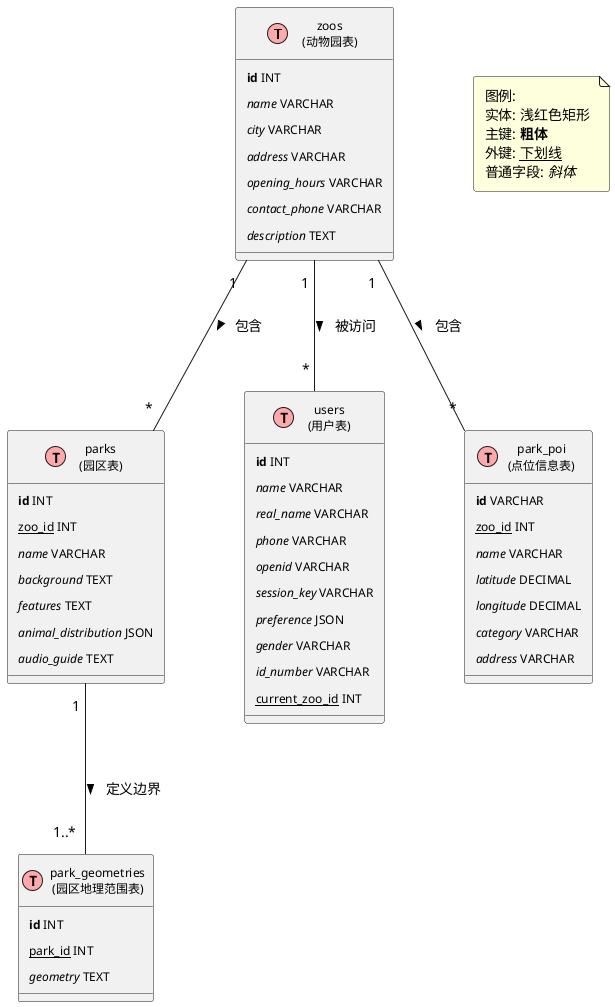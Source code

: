 @startuml 动物园管理系统核心E-R图

' 设置样式
skinparam defaultFontSize 14
skinparam defaultFontName "Microsoft YaHei"
skinparam classFontSize 14
skinparam classFontName "Microsoft YaHei"
skinparam classAttributeFontSize 12
skinparam classAttributeFontName "Microsoft YaHei"
skinparam backgroundColor white
skinparam linetype spline
skinparam nodesep 80
skinparam ranksep 100
skinparam padding 5
skinparam roundCorner 5

!define Table(name,desc) class name as "desc" << (T,#FFAAAA) >>
!define primary_key(x) <b>x</b>
!define foreign_key(x) <u>x</u>
!define column(x) <i>x</i>

' 核心实体定义
Table(zoos, "zoos\n(动物园表)") {
  primary_key(id) INT
  column(name) VARCHAR
  column(city) VARCHAR
  column(address) VARCHAR
  column(opening_hours) VARCHAR
  column(contact_phone) VARCHAR
  column(description) TEXT
}

Table(parks, "parks\n(园区表)") {
  primary_key(id) INT
  foreign_key(zoo_id) INT
  column(name) VARCHAR
  column(background) TEXT
  column(features) TEXT
  column(animal_distribution) JSON
  column(audio_guide) TEXT
}

Table(users, "users\n(用户表)") {
  primary_key(id) INT
  column(name) VARCHAR
  column(real_name) VARCHAR
  column(phone) VARCHAR
  column(openid) VARCHAR
  column(session_key) VARCHAR
  column(preference) JSON
  column(gender) VARCHAR
  column(id_number) VARCHAR
  foreign_key(current_zoo_id) INT
}

Table(park_poi, "park_poi\n(点位信息表)") {
  primary_key(id) VARCHAR
  foreign_key(zoo_id) INT
  column(name) VARCHAR
  column(latitude) DECIMAL
  column(longitude) DECIMAL
  column(category) VARCHAR
  column(address) VARCHAR
}

Table(park_geometries, "park_geometries\n(园区地理范围表)") {
  primary_key(id) INT
  foreign_key(park_id) INT
  column(geometry) TEXT
}

' 关系定义
zoos "1" -- "*" parks : 包含 >
zoos "1" -- "*" park_poi : 包含 >
zoos "1" -- "*" users : 被访问 >
parks "1" -- "1..* " park_geometries : 定义边界 >

note "图例:\n实体: 浅红色矩形\n主键: <b>粗体</b>\n外键: <u>下划线</u>\n普通字段: <i>斜体</i>" as Legend

@enduml 